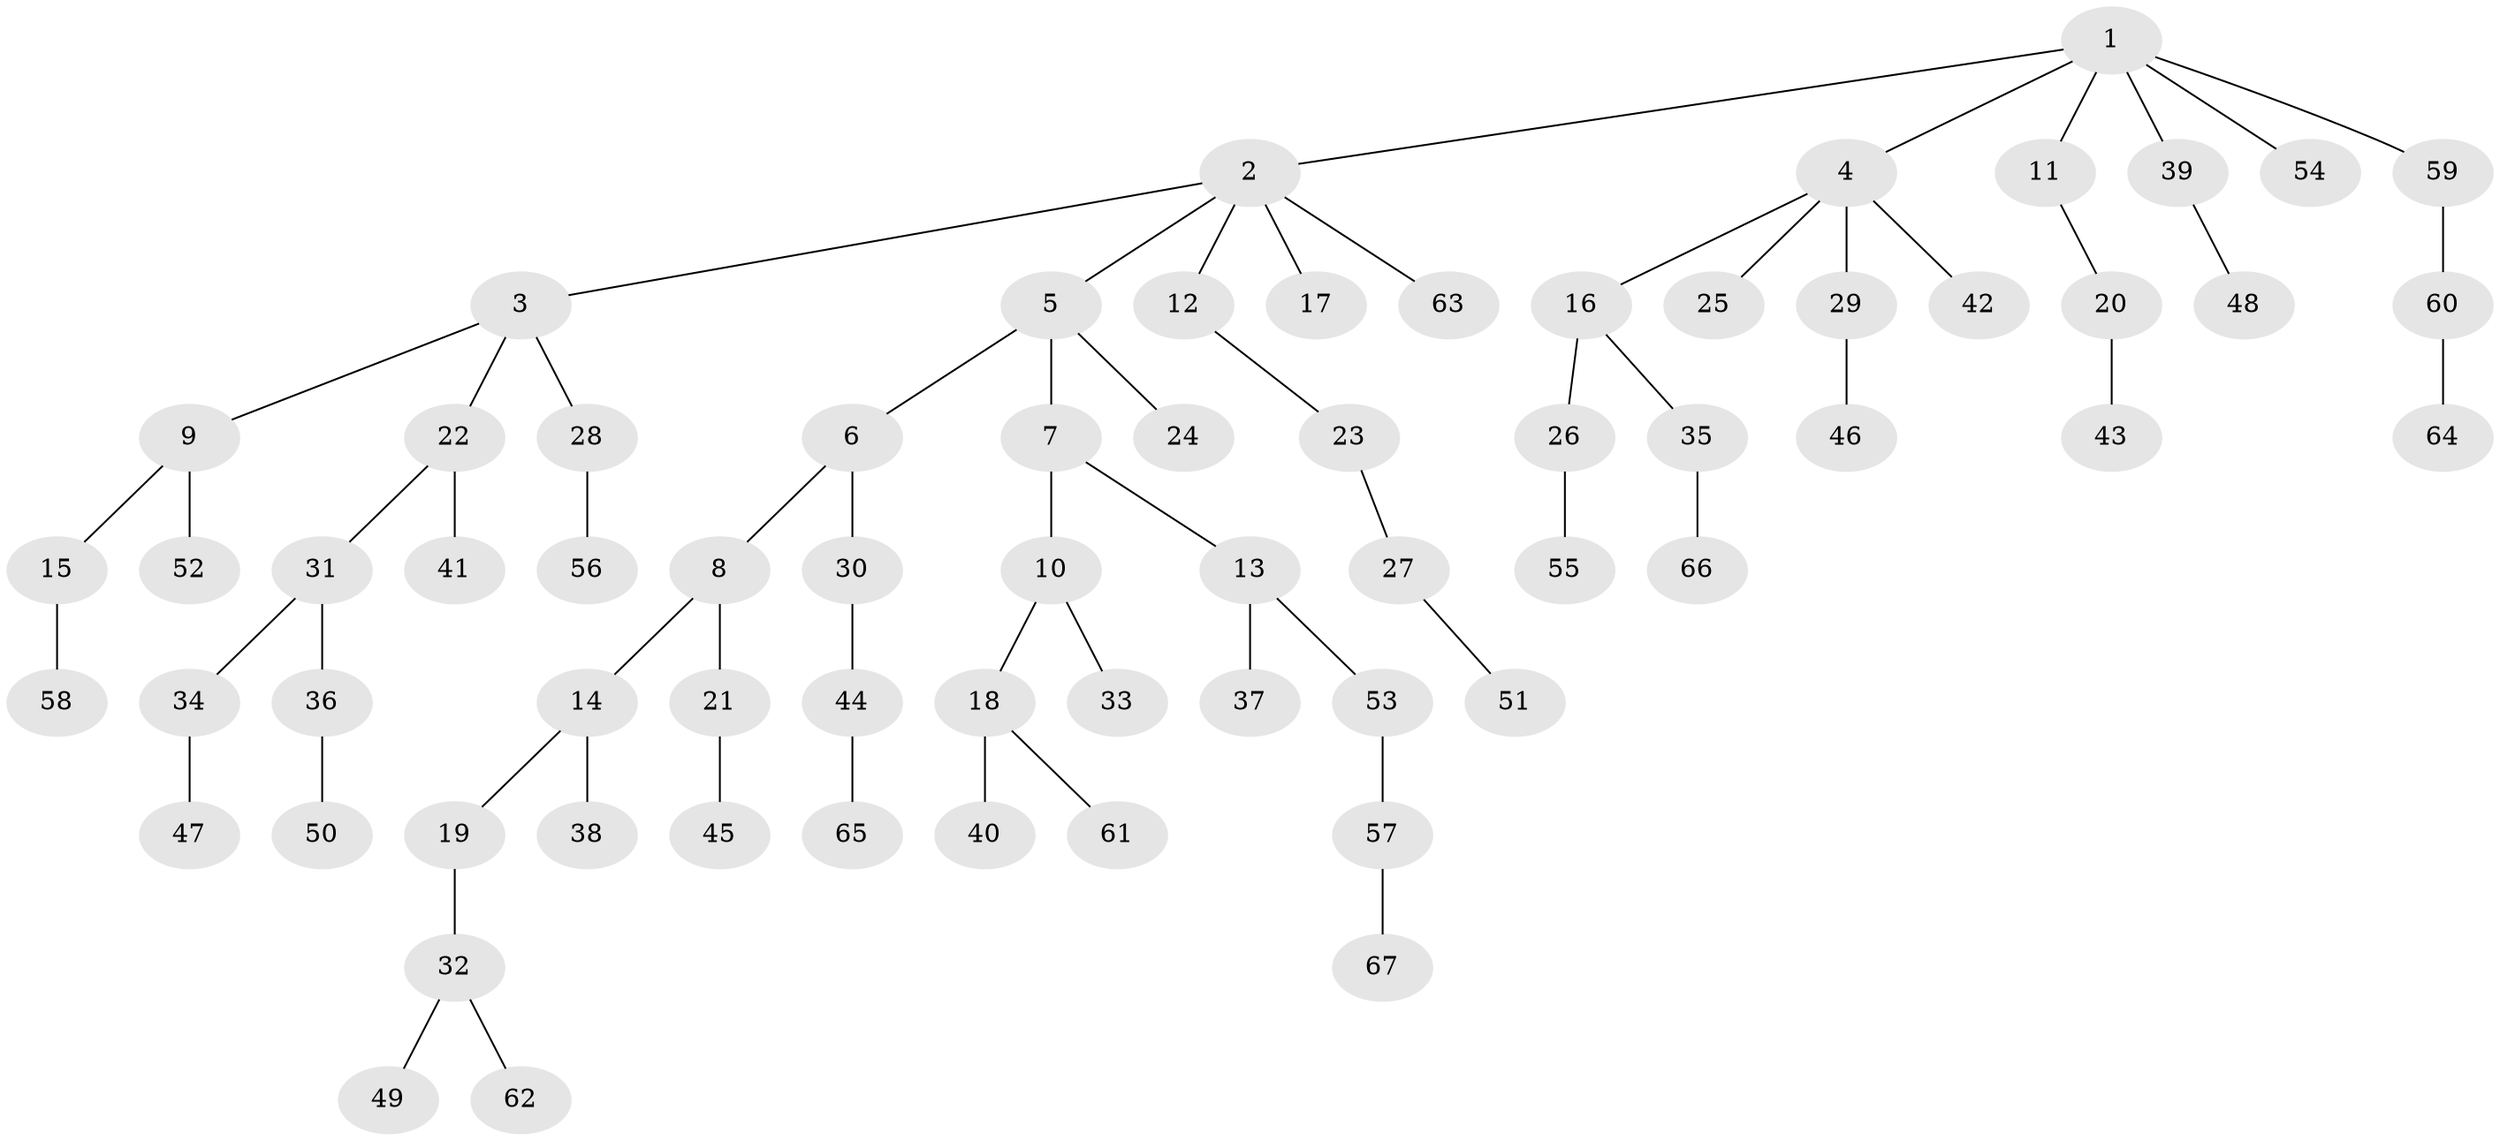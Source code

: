 // Generated by graph-tools (version 1.1) at 2025/36/03/09/25 02:36:29]
// undirected, 67 vertices, 66 edges
graph export_dot {
graph [start="1"]
  node [color=gray90,style=filled];
  1;
  2;
  3;
  4;
  5;
  6;
  7;
  8;
  9;
  10;
  11;
  12;
  13;
  14;
  15;
  16;
  17;
  18;
  19;
  20;
  21;
  22;
  23;
  24;
  25;
  26;
  27;
  28;
  29;
  30;
  31;
  32;
  33;
  34;
  35;
  36;
  37;
  38;
  39;
  40;
  41;
  42;
  43;
  44;
  45;
  46;
  47;
  48;
  49;
  50;
  51;
  52;
  53;
  54;
  55;
  56;
  57;
  58;
  59;
  60;
  61;
  62;
  63;
  64;
  65;
  66;
  67;
  1 -- 2;
  1 -- 4;
  1 -- 11;
  1 -- 39;
  1 -- 54;
  1 -- 59;
  2 -- 3;
  2 -- 5;
  2 -- 12;
  2 -- 17;
  2 -- 63;
  3 -- 9;
  3 -- 22;
  3 -- 28;
  4 -- 16;
  4 -- 25;
  4 -- 29;
  4 -- 42;
  5 -- 6;
  5 -- 7;
  5 -- 24;
  6 -- 8;
  6 -- 30;
  7 -- 10;
  7 -- 13;
  8 -- 14;
  8 -- 21;
  9 -- 15;
  9 -- 52;
  10 -- 18;
  10 -- 33;
  11 -- 20;
  12 -- 23;
  13 -- 37;
  13 -- 53;
  14 -- 19;
  14 -- 38;
  15 -- 58;
  16 -- 26;
  16 -- 35;
  18 -- 40;
  18 -- 61;
  19 -- 32;
  20 -- 43;
  21 -- 45;
  22 -- 31;
  22 -- 41;
  23 -- 27;
  26 -- 55;
  27 -- 51;
  28 -- 56;
  29 -- 46;
  30 -- 44;
  31 -- 34;
  31 -- 36;
  32 -- 49;
  32 -- 62;
  34 -- 47;
  35 -- 66;
  36 -- 50;
  39 -- 48;
  44 -- 65;
  53 -- 57;
  57 -- 67;
  59 -- 60;
  60 -- 64;
}
